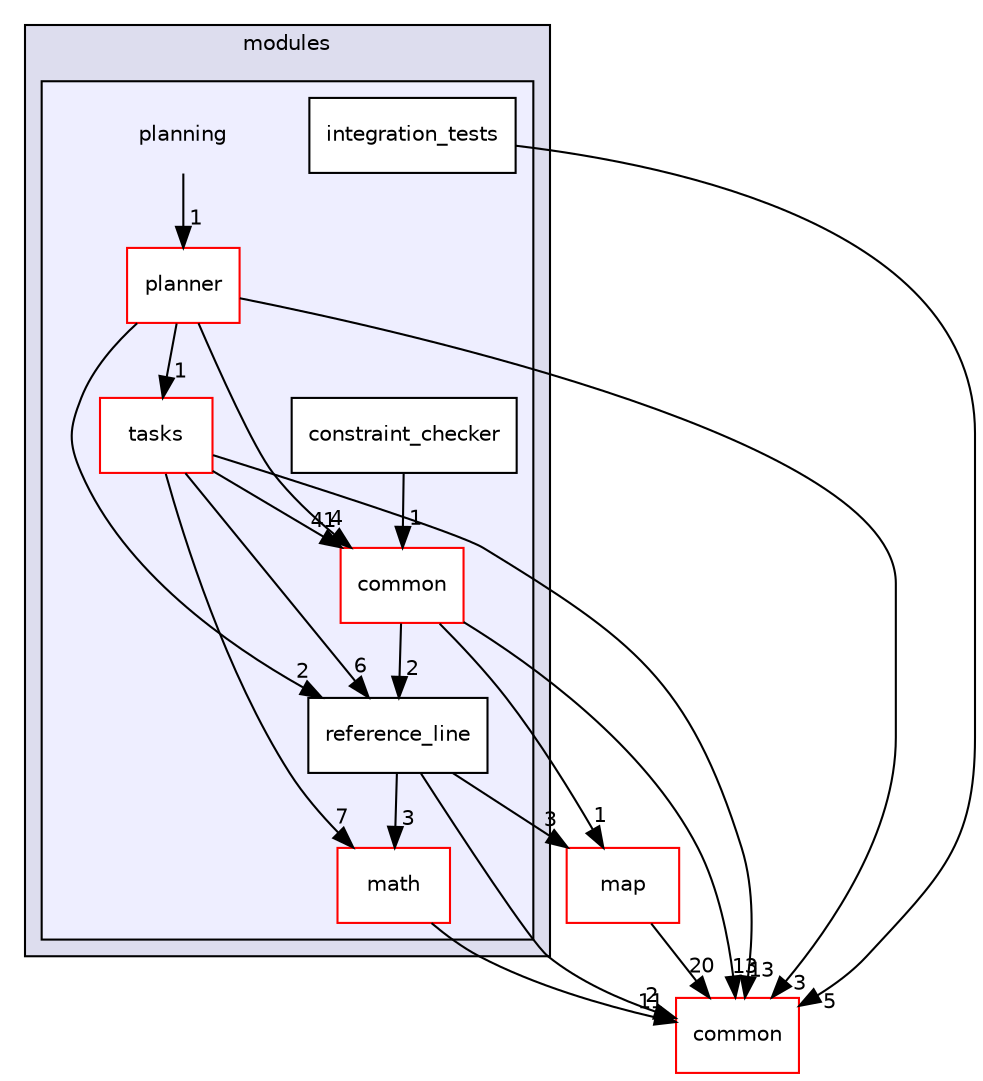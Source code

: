 digraph "modules/planning" {
  compound=true
  node [ fontsize="10", fontname="Helvetica"];
  edge [ labelfontsize="10", labelfontname="Helvetica"];
  subgraph clusterdir_e05d7e2b1ecd646af5bb94391405f3b5 {
    graph [ bgcolor="#ddddee", pencolor="black", label="modules" fontname="Helvetica", fontsize="10", URL="dir_e05d7e2b1ecd646af5bb94391405f3b5.html"]
  subgraph clusterdir_7c2f6958be28a79ba0c365dc1c742e99 {
    graph [ bgcolor="#eeeeff", pencolor="black", label="" URL="dir_7c2f6958be28a79ba0c365dc1c742e99.html"];
    dir_7c2f6958be28a79ba0c365dc1c742e99 [shape=plaintext label="planning"];
    dir_66bbc1175c980ce8ddd485259d3b02bb [shape=box label="common" color="red" fillcolor="white" style="filled" URL="dir_66bbc1175c980ce8ddd485259d3b02bb.html"];
    dir_a0ed3faa5d39b514a992bdb3446b058d [shape=box label="constraint_checker" color="black" fillcolor="white" style="filled" URL="dir_a0ed3faa5d39b514a992bdb3446b058d.html"];
    dir_e57edfd8de71d00deb5ce340ec73764b [shape=box label="integration_tests" color="black" fillcolor="white" style="filled" URL="dir_e57edfd8de71d00deb5ce340ec73764b.html"];
    dir_20c36c897bdd5e28542c27d4408ee210 [shape=box label="math" color="red" fillcolor="white" style="filled" URL="dir_20c36c897bdd5e28542c27d4408ee210.html"];
    dir_641596d75b08efef7eb023884f101d27 [shape=box label="planner" color="red" fillcolor="white" style="filled" URL="dir_641596d75b08efef7eb023884f101d27.html"];
    dir_215a6cee4434727da638ab5cece17fbb [shape=box label="reference_line" color="black" fillcolor="white" style="filled" URL="dir_215a6cee4434727da638ab5cece17fbb.html"];
    dir_71dbafa6aca09b7fb8e2860fcceb6177 [shape=box label="tasks" color="red" fillcolor="white" style="filled" URL="dir_71dbafa6aca09b7fb8e2860fcceb6177.html"];
  }
  }
  dir_9a5e51f49964887903df6eed98080585 [shape=box label="common" fillcolor="white" style="filled" color="red" URL="dir_9a5e51f49964887903df6eed98080585.html"];
  dir_bc4fbd717b8d61d0dc75a15f0986d7f7 [shape=box label="map" fillcolor="white" style="filled" color="red" URL="dir_bc4fbd717b8d61d0dc75a15f0986d7f7.html"];
  dir_7c2f6958be28a79ba0c365dc1c742e99->dir_641596d75b08efef7eb023884f101d27 [headlabel="1", labeldistance=1.5 headhref="dir_000174_000189.html"];
  dir_20c36c897bdd5e28542c27d4408ee210->dir_9a5e51f49964887903df6eed98080585 [headlabel="11", labeldistance=1.5 headhref="dir_000184_000050.html"];
  dir_71dbafa6aca09b7fb8e2860fcceb6177->dir_20c36c897bdd5e28542c27d4408ee210 [headlabel="7", labeldistance=1.5 headhref="dir_000193_000184.html"];
  dir_71dbafa6aca09b7fb8e2860fcceb6177->dir_215a6cee4434727da638ab5cece17fbb [headlabel="6", labeldistance=1.5 headhref="dir_000193_000192.html"];
  dir_71dbafa6aca09b7fb8e2860fcceb6177->dir_9a5e51f49964887903df6eed98080585 [headlabel="13", labeldistance=1.5 headhref="dir_000193_000050.html"];
  dir_71dbafa6aca09b7fb8e2860fcceb6177->dir_66bbc1175c980ce8ddd485259d3b02bb [headlabel="41", labeldistance=1.5 headhref="dir_000193_000175.html"];
  dir_215a6cee4434727da638ab5cece17fbb->dir_20c36c897bdd5e28542c27d4408ee210 [headlabel="3", labeldistance=1.5 headhref="dir_000192_000184.html"];
  dir_215a6cee4434727da638ab5cece17fbb->dir_9a5e51f49964887903df6eed98080585 [headlabel="2", labeldistance=1.5 headhref="dir_000192_000050.html"];
  dir_215a6cee4434727da638ab5cece17fbb->dir_bc4fbd717b8d61d0dc75a15f0986d7f7 [headlabel="3", labeldistance=1.5 headhref="dir_000192_000061.html"];
  dir_641596d75b08efef7eb023884f101d27->dir_71dbafa6aca09b7fb8e2860fcceb6177 [headlabel="1", labeldistance=1.5 headhref="dir_000189_000193.html"];
  dir_641596d75b08efef7eb023884f101d27->dir_215a6cee4434727da638ab5cece17fbb [headlabel="2", labeldistance=1.5 headhref="dir_000189_000192.html"];
  dir_641596d75b08efef7eb023884f101d27->dir_9a5e51f49964887903df6eed98080585 [headlabel="3", labeldistance=1.5 headhref="dir_000189_000050.html"];
  dir_641596d75b08efef7eb023884f101d27->dir_66bbc1175c980ce8ddd485259d3b02bb [headlabel="4", labeldistance=1.5 headhref="dir_000189_000175.html"];
  dir_bc4fbd717b8d61d0dc75a15f0986d7f7->dir_9a5e51f49964887903df6eed98080585 [headlabel="20", labeldistance=1.5 headhref="dir_000061_000050.html"];
  dir_a0ed3faa5d39b514a992bdb3446b058d->dir_66bbc1175c980ce8ddd485259d3b02bb [headlabel="1", labeldistance=1.5 headhref="dir_000182_000175.html"];
  dir_e57edfd8de71d00deb5ce340ec73764b->dir_9a5e51f49964887903df6eed98080585 [headlabel="5", labeldistance=1.5 headhref="dir_000183_000050.html"];
  dir_66bbc1175c980ce8ddd485259d3b02bb->dir_215a6cee4434727da638ab5cece17fbb [headlabel="2", labeldistance=1.5 headhref="dir_000175_000192.html"];
  dir_66bbc1175c980ce8ddd485259d3b02bb->dir_9a5e51f49964887903df6eed98080585 [headlabel="13", labeldistance=1.5 headhref="dir_000175_000050.html"];
  dir_66bbc1175c980ce8ddd485259d3b02bb->dir_bc4fbd717b8d61d0dc75a15f0986d7f7 [headlabel="1", labeldistance=1.5 headhref="dir_000175_000061.html"];
}
